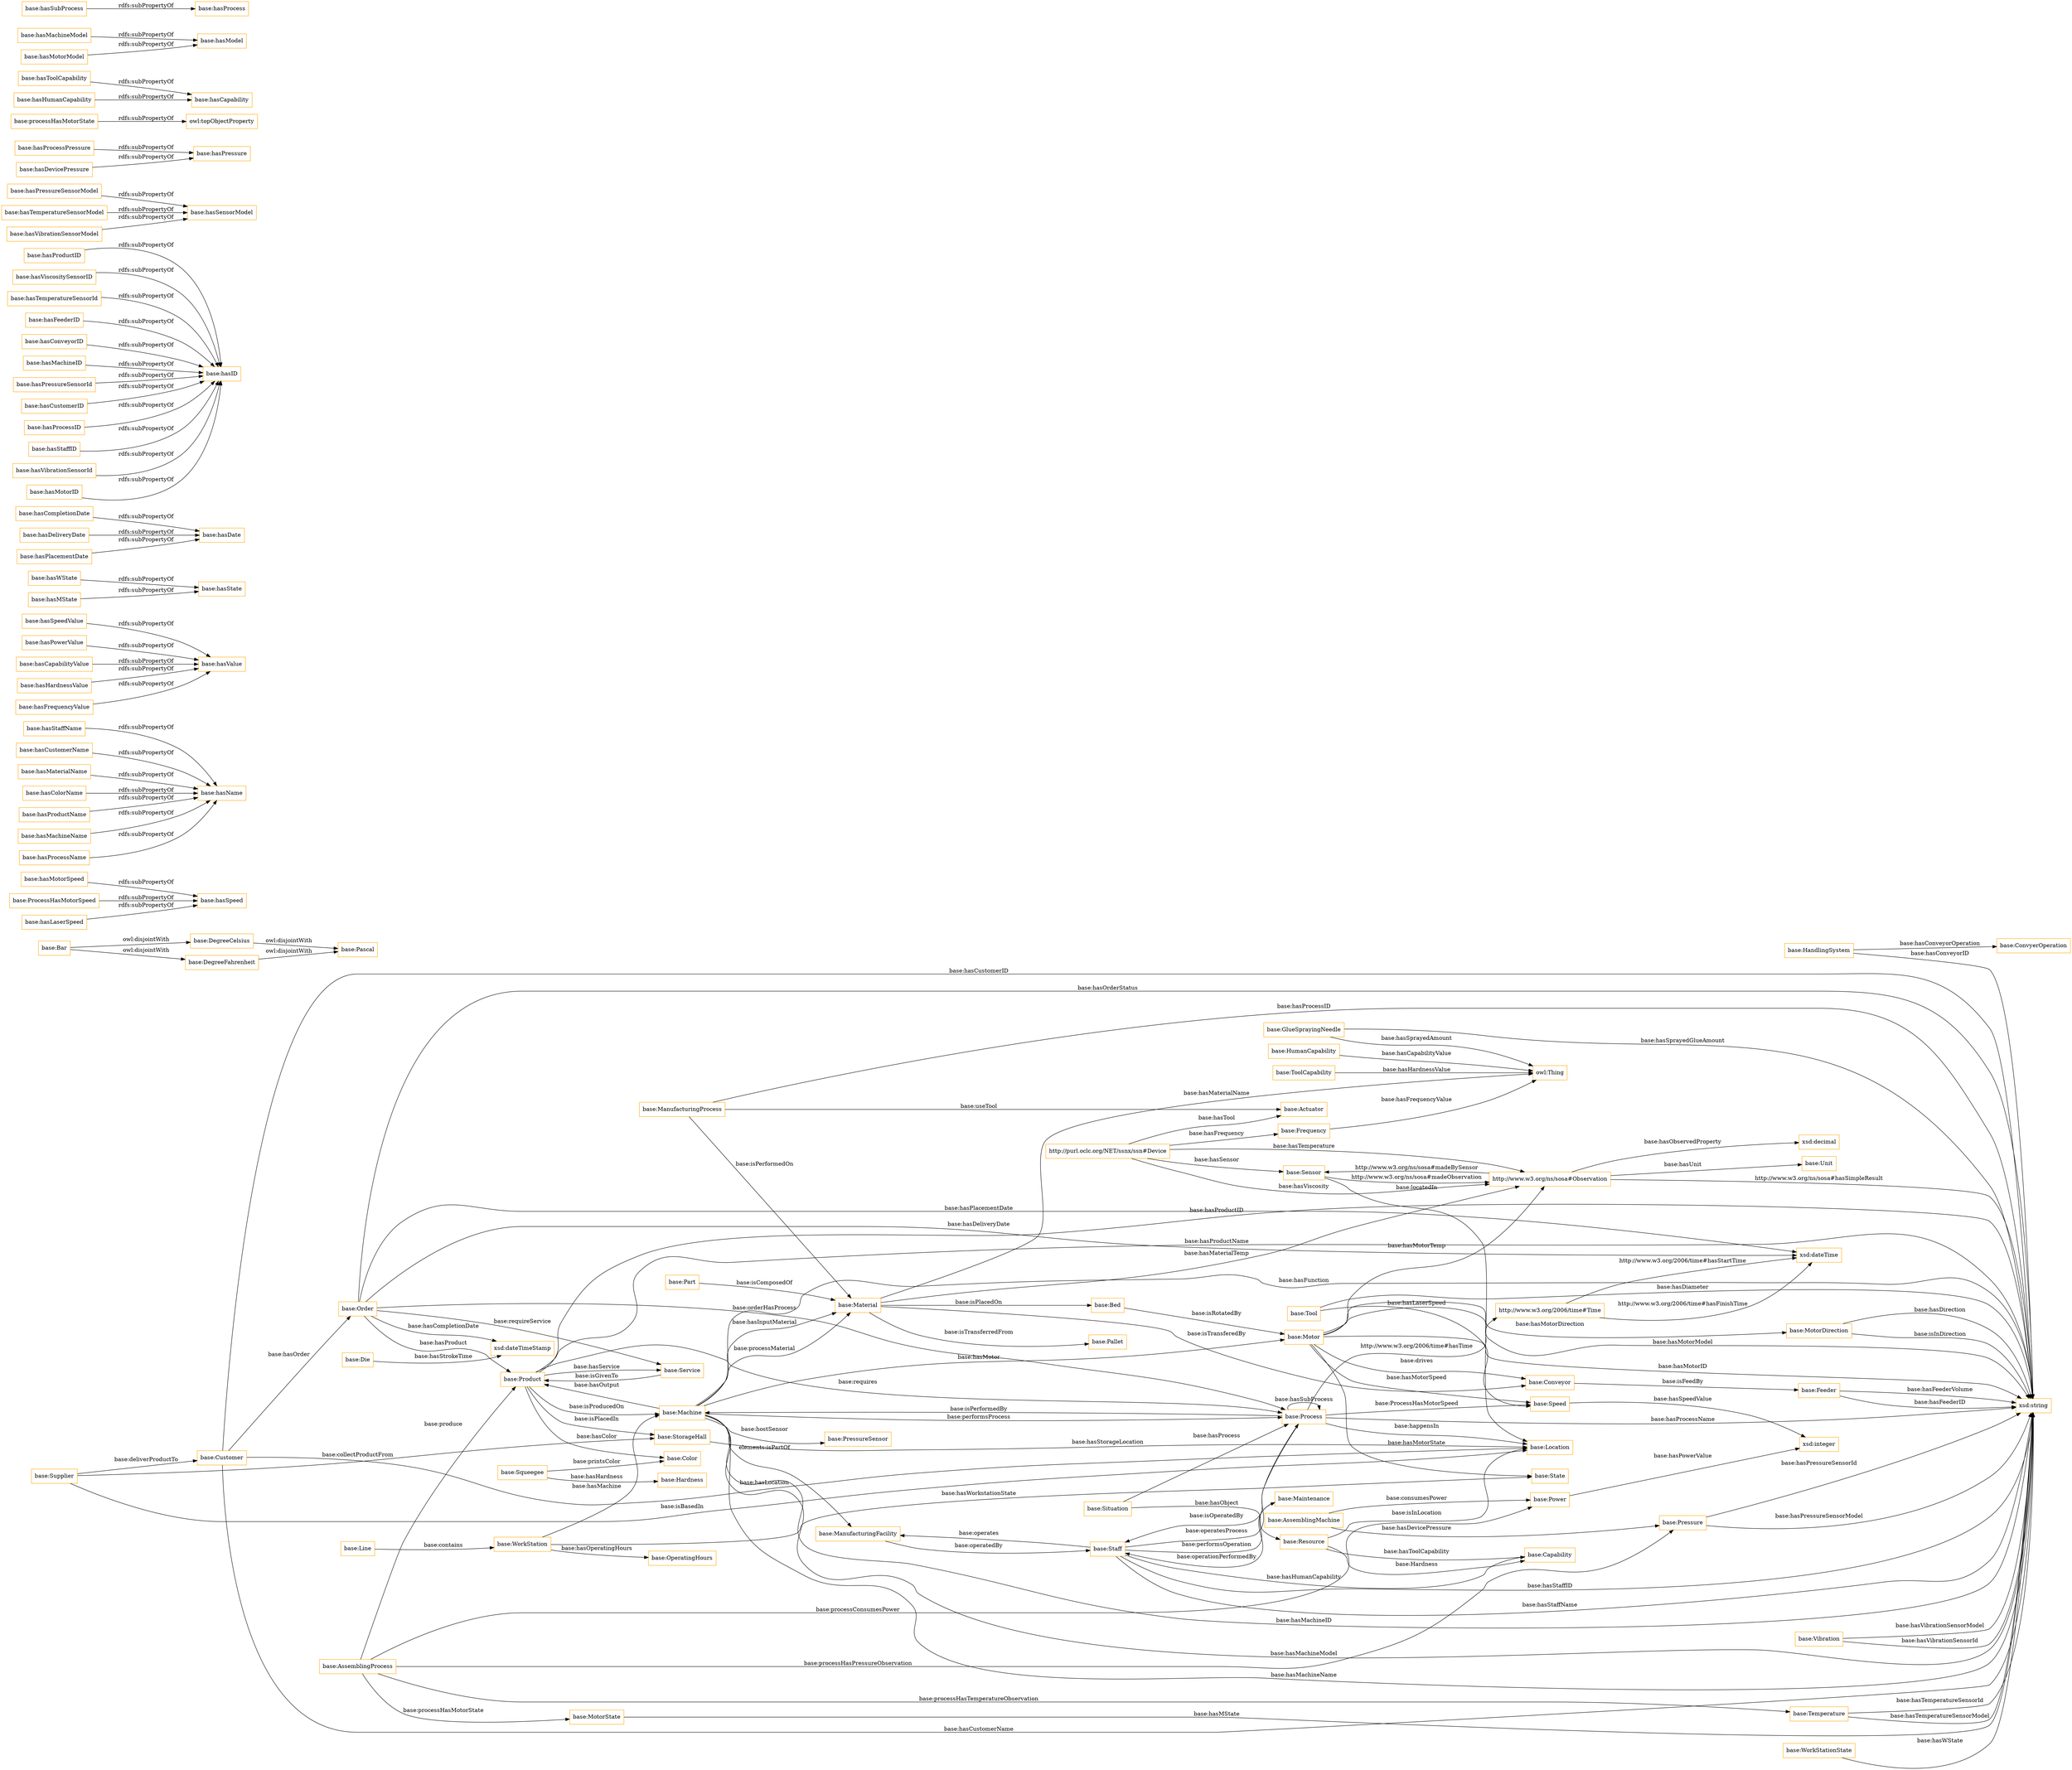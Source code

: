 digraph ar2dtool_diagram { 
rankdir=LR;
size="1501"
node [shape = rectangle, color="orange"]; "base:HumanCapability" "base:HandlingSystem" "base:Pallet" "base:Frequency" "base:Conveyor" "base:GlueSprayingNeedle" "base:PressureSensor" "base:ConvyerOperation" "base:Machine" "base:Product" "base:Capability" "base:Unit" "base:Supplier" "base:Die" "base:Sensor" "base:Bed" "base:Service" "base:ManufacturingFacility" "base:Situation" "base:Feeder" "base:Location" "base:Part" "base:MotorState" "base:Line" "base:Actuator" "base:Customer" "base:Staff" "base:Temperature" "base:MotorDirection" "base:Process" "base:Maintenance" "base:Speed" "base:Pascal" "base:OperatingHours" "base:Tool" "base:ToolCapability" "base:DegreeCelsius" "base:AssemblingProcess" "base:Squeegee" "base:Motor" "base:State" "base:Resource" "base:Power" "base:AssemblingMachine" "base:Order" "base:WorkStation" "base:Vibration" "base:Material" "base:Bar" "base:Color" "base:ManufacturingProcess" "base:Hardness" "base:Pressure" "http://www.w3.org/2006/time#Time" "base:StorageHall" "base:DegreeFahrenheit" "http://purl.oclc.org/NET/ssnx/ssn#Device" "http://www.w3.org/ns/sosa#Observation" "base:WorkStationState" ; /*classes style*/
	"base:hasMotorSpeed" -> "base:hasSpeed" [ label = "rdfs:subPropertyOf" ];
	"base:hasStaffName" -> "base:hasName" [ label = "rdfs:subPropertyOf" ];
	"base:hasSpeedValue" -> "base:hasValue" [ label = "rdfs:subPropertyOf" ];
	"base:hasWState" -> "base:hasState" [ label = "rdfs:subPropertyOf" ];
	"base:hasPowerValue" -> "base:hasValue" [ label = "rdfs:subPropertyOf" ];
	"base:hasCompletionDate" -> "base:hasDate" [ label = "rdfs:subPropertyOf" ];
	"base:hasCapabilityValue" -> "base:hasValue" [ label = "rdfs:subPropertyOf" ];
	"base:hasProductID" -> "base:hasID" [ label = "rdfs:subPropertyOf" ];
	"base:hasDeliveryDate" -> "base:hasDate" [ label = "rdfs:subPropertyOf" ];
	"base:hasPressureSensorModel" -> "base:hasSensorModel" [ label = "rdfs:subPropertyOf" ];
	"base:hasProcessPressure" -> "base:hasPressure" [ label = "rdfs:subPropertyOf" ];
	"base:hasCustomerName" -> "base:hasName" [ label = "rdfs:subPropertyOf" ];
	"base:hasHardnessValue" -> "base:hasValue" [ label = "rdfs:subPropertyOf" ];
	"base:hasMaterialName" -> "base:hasName" [ label = "rdfs:subPropertyOf" ];
	"base:hasMState" -> "base:hasState" [ label = "rdfs:subPropertyOf" ];
	"base:processHasMotorState" -> "owl:topObjectProperty" [ label = "rdfs:subPropertyOf" ];
	"base:hasViscositySensorID" -> "base:hasID" [ label = "rdfs:subPropertyOf" ];
	"base:ProcessHasMotorSpeed" -> "base:hasSpeed" [ label = "rdfs:subPropertyOf" ];
	"base:hasTemperatureSensorId" -> "base:hasID" [ label = "rdfs:subPropertyOf" ];
	"base:hasFeederID" -> "base:hasID" [ label = "rdfs:subPropertyOf" ];
	"base:hasColorName" -> "base:hasName" [ label = "rdfs:subPropertyOf" ];
	"base:hasConveyorID" -> "base:hasID" [ label = "rdfs:subPropertyOf" ];
	"base:hasMachineID" -> "base:hasID" [ label = "rdfs:subPropertyOf" ];
	"base:hasToolCapability" -> "base:hasCapability" [ label = "rdfs:subPropertyOf" ];
	"base:hasMachineModel" -> "base:hasModel" [ label = "rdfs:subPropertyOf" ];
	"base:hasPressureSensorId" -> "base:hasID" [ label = "rdfs:subPropertyOf" ];
	"base:hasCustomerID" -> "base:hasID" [ label = "rdfs:subPropertyOf" ];
	"base:hasProcessID" -> "base:hasID" [ label = "rdfs:subPropertyOf" ];
	"base:hasProductName" -> "base:hasName" [ label = "rdfs:subPropertyOf" ];
	"base:hasTemperatureSensorModel" -> "base:hasSensorModel" [ label = "rdfs:subPropertyOf" ];
	"base:hasStaffID" -> "base:hasID" [ label = "rdfs:subPropertyOf" ];
	"base:hasVibrationSensorId" -> "base:hasID" [ label = "rdfs:subPropertyOf" ];
	"base:hasMachineName" -> "base:hasName" [ label = "rdfs:subPropertyOf" ];
	"base:Bar" -> "base:DegreeFahrenheit" [ label = "owl:disjointWith" ];
	"base:Bar" -> "base:DegreeCelsius" [ label = "owl:disjointWith" ];
	"base:hasHumanCapability" -> "base:hasCapability" [ label = "rdfs:subPropertyOf" ];
	"base:hasProcessName" -> "base:hasName" [ label = "rdfs:subPropertyOf" ];
	"base:hasSubProcess" -> "base:hasProcess" [ label = "rdfs:subPropertyOf" ];
	"base:hasMotorModel" -> "base:hasModel" [ label = "rdfs:subPropertyOf" ];
	"base:hasLaserSpeed" -> "base:hasSpeed" [ label = "rdfs:subPropertyOf" ];
	"base:hasVibrationSensorModel" -> "base:hasSensorModel" [ label = "rdfs:subPropertyOf" ];
	"base:DegreeFahrenheit" -> "base:Pascal" [ label = "owl:disjointWith" ];
	"base:hasMotorID" -> "base:hasID" [ label = "rdfs:subPropertyOf" ];
	"base:hasFrequencyValue" -> "base:hasValue" [ label = "rdfs:subPropertyOf" ];
	"base:DegreeCelsius" -> "base:Pascal" [ label = "owl:disjointWith" ];
	"base:hasDevicePressure" -> "base:hasPressure" [ label = "rdfs:subPropertyOf" ];
	"base:hasPlacementDate" -> "base:hasDate" [ label = "rdfs:subPropertyOf" ];
	"base:ManufacturingFacility" -> "base:Staff" [ label = "base:operatedBy" ];
	"base:StorageHall" -> "base:Location" [ label = "base:hasStorageLocation" ];
	"base:Die" -> "xsd:dateTimeStamp" [ label = "base:hasStrokeTime" ];
	"base:Process" -> "xsd:string" [ label = "base:hasProcessName" ];
	"base:MotorDirection" -> "xsd:string" [ label = "base:hasDirection" ];
	"base:AssemblingMachine" -> "base:Pressure" [ label = "base:hasDevicePressure" ];
	"base:Process" -> "base:Machine" [ label = "base:isPerformedBy" ];
	"base:Motor" -> "base:Speed" [ label = "base:hasMotorSpeed" ];
	"base:Bed" -> "base:Motor" [ label = "base:isRotatedBy" ];
	"base:MotorDirection" -> "xsd:string" [ label = "base:isInDirection" ];
	"base:Customer" -> "base:Location" [ label = "base:hasLocation" ];
	"base:AssemblingProcess" -> "base:Pressure" [ label = "base:processHasPressureObservation" ];
	"base:AssemblingProcess" -> "base:MotorState" [ label = "base:processHasMotorState" ];
	"base:ManufacturingProcess" -> "xsd:string" [ label = "base:hasProcessID" ];
	"base:Sensor" -> "base:Location" [ label = "base:locatedIn" ];
	"base:MotorState" -> "xsd:string" [ label = "base:hasMState" ];
	"base:HandlingSystem" -> "base:ConvyerOperation" [ label = "base:hasConveyorOperation" ];
	"base:Machine" -> "xsd:string" [ label = "base:hasMachineName" ];
	"base:Staff" -> "base:Maintenance" [ label = "base:performsOperation" ];
	"base:Process" -> "http://www.w3.org/2006/time#Time" [ label = "http://www.w3.org/2006/time#hasTime" ];
	"base:Motor" -> "xsd:string" [ label = "base:hasMotorModel" ];
	"base:Product" -> "xsd:string" [ label = "base:hasProductID" ];
	"base:Machine" -> "base:Motor" [ label = "base:hasMotor" ];
	"base:Part" -> "base:Material" [ label = "base:isComposedOf" ];
	"base:Machine" -> "xsd:string" [ label = "base:hasMachineID" ];
	"base:Process" -> "base:Speed" [ label = "base:ProcessHasMotorSpeed" ];
	"base:Vibration" -> "xsd:string" [ label = "base:hasVibrationSensorId" ];
	"http://purl.oclc.org/NET/ssnx/ssn#Device" -> "http://www.w3.org/ns/sosa#Observation" [ label = "base:hasTemperature" ];
	"base:Conveyor" -> "base:Feeder" [ label = "base:isFeedBy" ];
	"base:WorkStationState" -> "xsd:string" [ label = "base:hasWState" ];
	"base:AssemblingProcess" -> "base:Power" [ label = "base:processConsumesPower" ];
	"base:Machine" -> "base:Process" [ label = "base:performsProcess" ];
	"base:Line" -> "base:WorkStation" [ label = "base:contains" ];
	"base:Service" -> "base:Product" [ label = "base:isGivenTo" ];
	"base:Feeder" -> "xsd:string" [ label = "base:hasFeederID" ];
	"base:Process" -> "base:Location" [ label = "base:happensIn" ];
	"base:Staff" -> "base:Capability" [ label = "base:hasHumanCapability" ];
	"base:Machine" -> "xsd:string" [ label = "base:hasMachineModel" ];
	"base:Temperature" -> "xsd:string" [ label = "base:hasTemperatureSensorId" ];
	"base:Material" -> "base:Bed" [ label = "base:isPlacedOn" ];
	"base:AssemblingMachine" -> "base:Power" [ label = "base:consumesPower" ];
	"base:Supplier" -> "base:StorageHall" [ label = "base:collectProductFrom" ];
	"base:Order" -> "xsd:dateTime" [ label = "base:hasPlacementDate" ];
	"base:HumanCapability" -> "owl:Thing" [ label = "base:hasCapabilityValue" ];
	"base:WorkStation" -> "base:Machine" [ label = "base:hasMachine" ];
	"base:Machine" -> "base:Material" [ label = "base:hasInputMaterial" ];
	"base:Squeegee" -> "base:Hardness" [ label = "base:hasHardness" ];
	"base:Motor" -> "base:Conveyor" [ label = "base:drives" ];
	"http://www.w3.org/2006/time#Time" -> "xsd:dateTime" [ label = "http://www.w3.org/2006/time#hasStartTime" ];
	"base:Tool" -> "xsd:string" [ label = "base:hasDiameter" ];
	"base:Motor" -> "http://www.w3.org/ns/sosa#Observation" [ label = "base:hasMotorTemp" ];
	"base:Squeegee" -> "base:Color" [ label = "base:printsColor" ];
	"base:Supplier" -> "base:Customer" [ label = "base:deliverProductTo" ];
	"base:Order" -> "xsd:dateTimeStamp" [ label = "base:hasCompletionDate" ];
	"base:Situation" -> "base:Resource" [ label = "base:hasObject" ];
	"base:Order" -> "base:Product" [ label = "base:hasProduct" ];
	"base:AssemblingProcess" -> "base:Product" [ label = "base:produce" ];
	"base:Speed" -> "xsd:integer" [ label = "base:hasSpeedValue" ];
	"base:Product" -> "xsd:string" [ label = "base:hasProductName" ];
	"base:Resource" -> "base:Location" [ label = "base:isInLocation" ];
	"base:Supplier" -> "base:Location" [ label = "base:isBasedIn" ];
	"base:Product" -> "base:Process" [ label = "base:requires" ];
	"base:Machine" -> "base:PressureSensor" [ label = "base:hostSensor" ];
	"base:Pressure" -> "xsd:string" [ label = "base:hasPressureSensorModel" ];
	"base:Frequency" -> "owl:Thing" [ label = "base:hasFrequencyValue" ];
	"base:Material" -> "http://www.w3.org/ns/sosa#Observation" [ label = "base:hasMaterialTemp" ];
	"base:Product" -> "base:Color" [ label = "base:hasColor" ];
	"base:Motor" -> "xsd:string" [ label = "base:hasMotorID" ];
	"base:Temperature" -> "xsd:string" [ label = "base:hasTemperatureSensorModel" ];
	"base:Product" -> "base:StorageHall" [ label = "base:isPlacedIn" ];
	"http://purl.oclc.org/NET/ssnx/ssn#Device" -> "http://www.w3.org/ns/sosa#Observation" [ label = "base:hasViscosity" ];
	"base:Feeder" -> "xsd:string" [ label = "base:hasFeederVolume" ];
	"base:ManufacturingProcess" -> "base:Material" [ label = "base:isPerformedOn" ];
	"base:GlueSprayingNeedle" -> "xsd:string" [ label = "base:hasSprayedGlueAmount" ];
	"base:Resource" -> "base:Capability" [ label = "base:hasToolCapability" ];
	"http://purl.oclc.org/NET/ssnx/ssn#Device" -> "base:Frequency" [ label = "base:hasFrequency" ];
	"base:ToolCapability" -> "owl:Thing" [ label = "base:hasHardnessValue" ];
	"base:WorkStation" -> "base:State" [ label = "base:hasWorkstationState" ];
	"base:Machine" -> "base:Product" [ label = "base:hasOutput" ];
	"base:Motor" -> "base:MotorDirection" [ label = "base:hasMotorDirection" ];
	"base:AssemblingProcess" -> "base:Temperature" [ label = "base:processHasTemperatureObservation" ];
	"base:Order" -> "base:Service" [ label = "base:requireService" ];
	"http://www.w3.org/ns/sosa#Observation" -> "base:Sensor" [ label = "http://www.w3.org/ns/sosa#madeBySensor" ];
	"base:Pressure" -> "xsd:string" [ label = "base:hasPressureSensorId" ];
	"base:Customer" -> "base:Order" [ label = "base:hasOrder" ];
	"base:WorkStation" -> "base:OperatingHours" [ label = "base:hasOperatingHours" ];
	"base:Material" -> "base:Conveyor" [ label = "base:isTransferedBy" ];
	"base:Machine" -> "base:Material" [ label = "base:processMaterial" ];
	"base:Machine" -> "base:ManufacturingFacility" [ label = "elements:isPartOf" ];
	"http://www.w3.org/ns/sosa#Observation" -> "xsd:string" [ label = "http://www.w3.org/ns/sosa#hasSimpleResult" ];
	"base:Order" -> "base:Process" [ label = "base:orderHasProcess" ];
	"base:Motor" -> "base:State" [ label = "base:hasMotorState" ];
	"base:Vibration" -> "xsd:string" [ label = "base:hasVibrationSensorModel" ];
	"base:Product" -> "base:Service" [ label = "base:hasService" ];
	"base:GlueSprayingNeedle" -> "owl:Thing" [ label = "base:hasSprayedAmount" ];
	"http://www.w3.org/2006/time#Time" -> "xsd:dateTime" [ label = "http://www.w3.org/2006/time#hasFinishTime" ];
	"base:HandlingSystem" -> "xsd:string" [ label = "base:hasConveyorID" ];
	"base:Product" -> "base:Machine" [ label = "base:isProducedOn" ];
	"base:Tool" -> "base:Speed" [ label = "base:hasLaserSpeed" ];
	"http://purl.oclc.org/NET/ssnx/ssn#Device" -> "base:Actuator" [ label = "base:hasTool" ];
	"base:Process" -> "base:Staff" [ label = "base:isOperatedBy" ];
	"base:Material" -> "base:Pallet" [ label = "base:isTransferredFrom" ];
	"base:Order" -> "xsd:string" [ label = "base:hasOrderStatus" ];
	"http://www.w3.org/ns/sosa#Observation" -> "xsd:decimal" [ label = "base:hasObservedProperty" ];
	"http://www.w3.org/ns/sosa#Observation" -> "base:Unit" [ label = "base:hasUnit" ];
	"base:Material" -> "owl:Thing" [ label = "base:hasMaterialName" ];
	"base:Customer" -> "xsd:string" [ label = "base:hasCustomerName" ];
	"base:Staff" -> "xsd:string" [ label = "base:hasStaffID" ];
	"base:Staff" -> "base:ManufacturingFacility" [ label = "base:operates" ];
	"base:Power" -> "xsd:integer" [ label = "base:hasPowerValue" ];
	"base:Order" -> "xsd:dateTime" [ label = "base:hasDeliveryDate" ];
	"base:Process" -> "base:Process" [ label = "base:hasSubProcess" ];
	"base:Sensor" -> "http://www.w3.org/ns/sosa#Observation" [ label = "http://www.w3.org/ns/sosa#madeObservation" ];
	"base:Staff" -> "base:Process" [ label = "base:operatesProcess" ];
	"http://purl.oclc.org/NET/ssnx/ssn#Device" -> "base:Sensor" [ label = "base:hasSensor" ];
	"base:Resource" -> "base:Capability" [ label = "base:Hardness" ];
	"base:Staff" -> "xsd:string" [ label = "base:hasStaffName" ];
	"base:Customer" -> "xsd:string" [ label = "base:hasCustomerID" ];
	"base:Situation" -> "base:Process" [ label = "base:hasProcess" ];
	"base:Machine" -> "xsd:string" [ label = "base:hasFunction" ];
	"base:Maintenance" -> "base:Staff" [ label = "base:operationPerformedBy" ];
	"base:ManufacturingProcess" -> "base:Actuator" [ label = "base:useTool" ];

}
